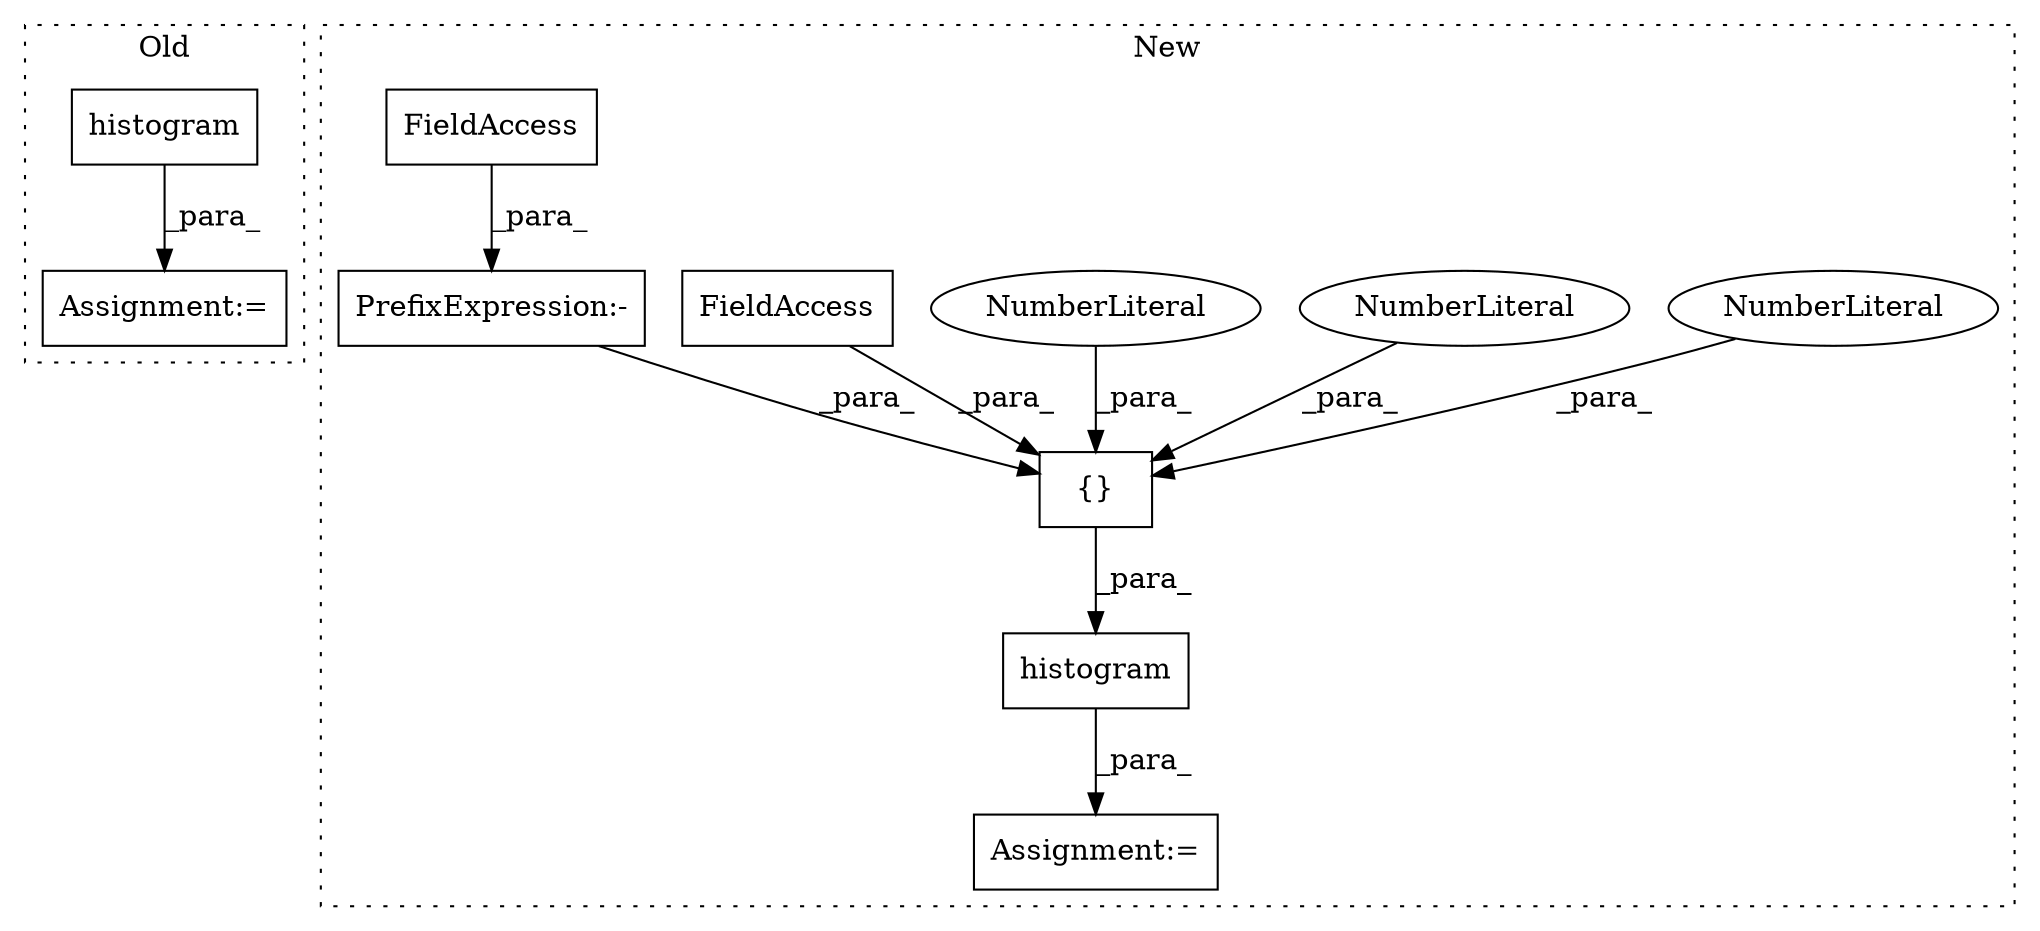 digraph G {
subgraph cluster0 {
1 [label="histogram" a="32" s="7030,7059" l="10,1" shape="box"];
9 [label="Assignment:=" a="7" s="7029" l="1" shape="box"];
label = "Old";
style="dotted";
}
subgraph cluster1 {
2 [label="histogram" a="32" s="7183,7217" l="10,1" shape="box"];
3 [label="Assignment:=" a="7" s="7181" l="2" shape="box"];
4 [label="{}" a="4" s="7112,7143" l="1,1" shape="box"];
5 [label="NumberLiteral" a="34" s="7124" l="3" shape="ellipse"];
6 [label="NumberLiteral" a="34" s="7128" l="3" shape="ellipse"];
7 [label="NumberLiteral" a="34" s="7132" l="1" shape="ellipse"];
8 [label="FieldAccess" a="22" s="7134" l="9" shape="box"];
10 [label="PrefixExpression:-" a="38" s="7113" l="1" shape="box"];
11 [label="FieldAccess" a="22" s="7114" l="9" shape="box"];
label = "New";
style="dotted";
}
1 -> 9 [label="_para_"];
2 -> 3 [label="_para_"];
4 -> 2 [label="_para_"];
5 -> 4 [label="_para_"];
6 -> 4 [label="_para_"];
7 -> 4 [label="_para_"];
8 -> 4 [label="_para_"];
10 -> 4 [label="_para_"];
11 -> 10 [label="_para_"];
}